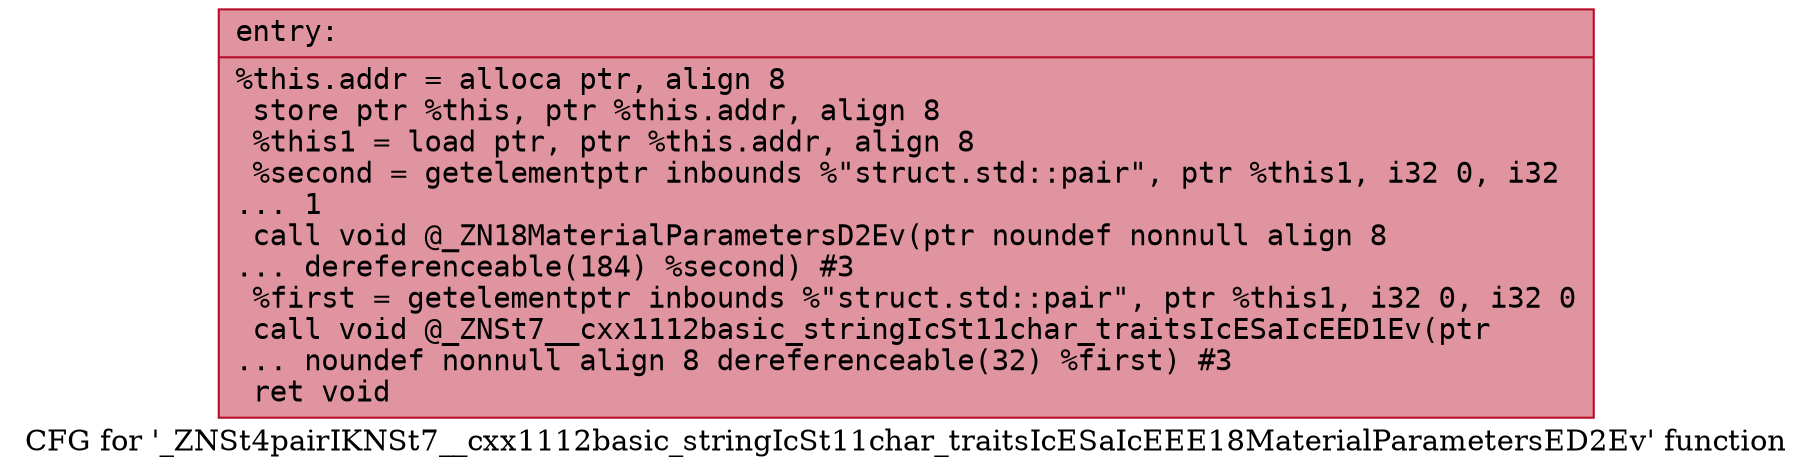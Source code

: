 digraph "CFG for '_ZNSt4pairIKNSt7__cxx1112basic_stringIcSt11char_traitsIcESaIcEEE18MaterialParametersED2Ev' function" {
	label="CFG for '_ZNSt4pairIKNSt7__cxx1112basic_stringIcSt11char_traitsIcESaIcEEE18MaterialParametersED2Ev' function";

	Node0x562c4e4d5c40 [shape=record,color="#b70d28ff", style=filled, fillcolor="#b70d2870" fontname="Courier",label="{entry:\l|  %this.addr = alloca ptr, align 8\l  store ptr %this, ptr %this.addr, align 8\l  %this1 = load ptr, ptr %this.addr, align 8\l  %second = getelementptr inbounds %\"struct.std::pair\", ptr %this1, i32 0, i32\l... 1\l  call void @_ZN18MaterialParametersD2Ev(ptr noundef nonnull align 8\l... dereferenceable(184) %second) #3\l  %first = getelementptr inbounds %\"struct.std::pair\", ptr %this1, i32 0, i32 0\l  call void @_ZNSt7__cxx1112basic_stringIcSt11char_traitsIcESaIcEED1Ev(ptr\l... noundef nonnull align 8 dereferenceable(32) %first) #3\l  ret void\l}"];
}
